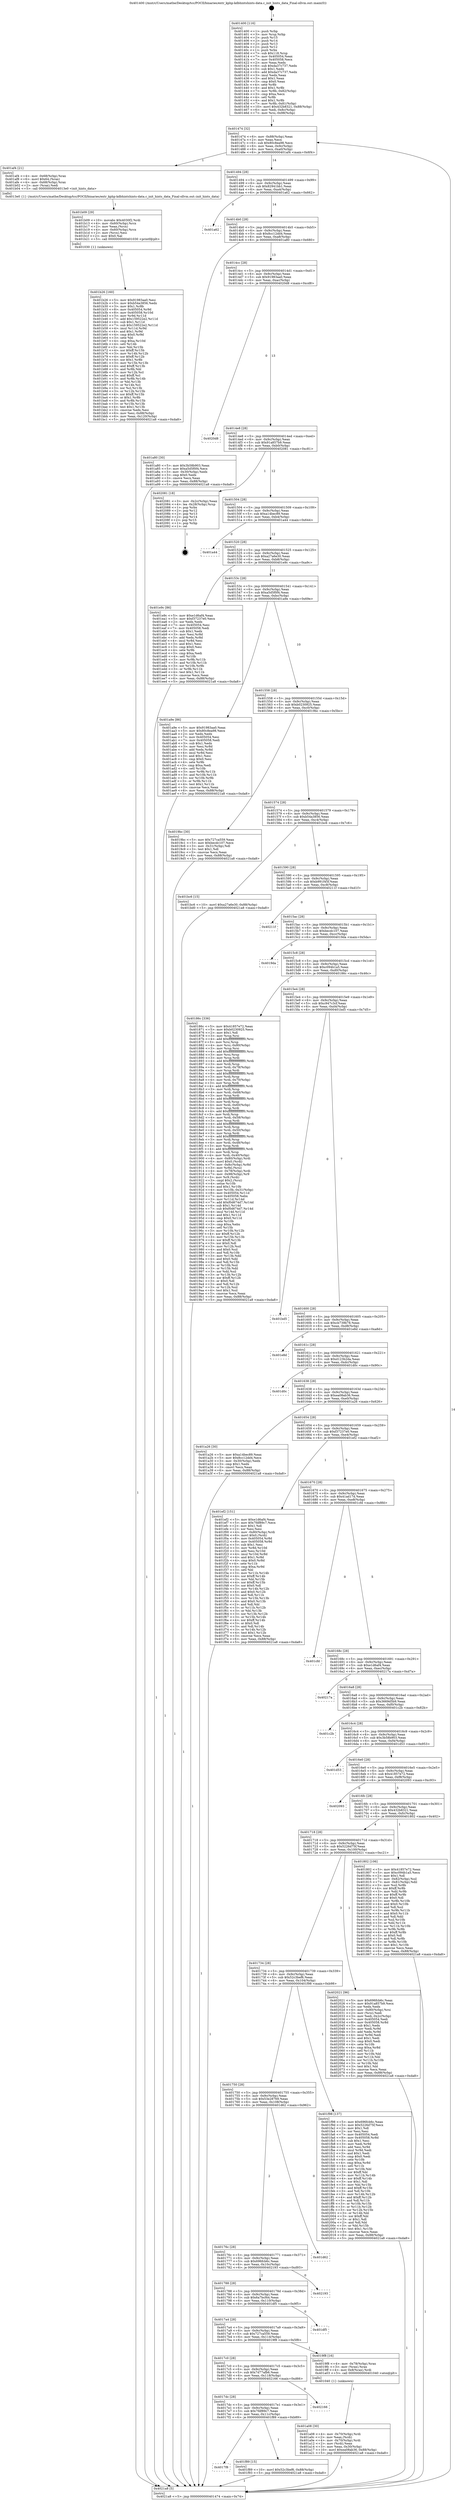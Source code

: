 digraph "0x401400" {
  label = "0x401400 (/mnt/c/Users/mathe/Desktop/tcc/POCII/binaries/extr_kphp-kdbhintshints-data.c_init_hints_data_Final-ollvm.out::main(0))"
  labelloc = "t"
  node[shape=record]

  Entry [label="",width=0.3,height=0.3,shape=circle,fillcolor=black,style=filled]
  "0x401474" [label="{
     0x401474 [32]\l
     | [instrs]\l
     &nbsp;&nbsp;0x401474 \<+6\>: mov -0x88(%rbp),%eax\l
     &nbsp;&nbsp;0x40147a \<+2\>: mov %eax,%ecx\l
     &nbsp;&nbsp;0x40147c \<+6\>: sub $0x80c8ea98,%ecx\l
     &nbsp;&nbsp;0x401482 \<+6\>: mov %eax,-0x9c(%rbp)\l
     &nbsp;&nbsp;0x401488 \<+6\>: mov %ecx,-0xa0(%rbp)\l
     &nbsp;&nbsp;0x40148e \<+6\>: je 0000000000401af4 \<main+0x6f4\>\l
  }"]
  "0x401af4" [label="{
     0x401af4 [21]\l
     | [instrs]\l
     &nbsp;&nbsp;0x401af4 \<+4\>: mov -0x68(%rbp),%rax\l
     &nbsp;&nbsp;0x401af8 \<+6\>: movl $0x64,(%rax)\l
     &nbsp;&nbsp;0x401afe \<+4\>: mov -0x68(%rbp),%rax\l
     &nbsp;&nbsp;0x401b02 \<+2\>: mov (%rax),%edi\l
     &nbsp;&nbsp;0x401b04 \<+5\>: call 00000000004013e0 \<init_hints_data\>\l
     | [calls]\l
     &nbsp;&nbsp;0x4013e0 \{1\} (/mnt/c/Users/mathe/Desktop/tcc/POCII/binaries/extr_kphp-kdbhintshints-data.c_init_hints_data_Final-ollvm.out::init_hints_data)\l
  }"]
  "0x401494" [label="{
     0x401494 [28]\l
     | [instrs]\l
     &nbsp;&nbsp;0x401494 \<+5\>: jmp 0000000000401499 \<main+0x99\>\l
     &nbsp;&nbsp;0x401499 \<+6\>: mov -0x9c(%rbp),%eax\l
     &nbsp;&nbsp;0x40149f \<+5\>: sub $0x82941bb1,%eax\l
     &nbsp;&nbsp;0x4014a4 \<+6\>: mov %eax,-0xa4(%rbp)\l
     &nbsp;&nbsp;0x4014aa \<+6\>: je 0000000000401a62 \<main+0x662\>\l
  }"]
  Exit [label="",width=0.3,height=0.3,shape=circle,fillcolor=black,style=filled,peripheries=2]
  "0x401a62" [label="{
     0x401a62\l
  }", style=dashed]
  "0x4014b0" [label="{
     0x4014b0 [28]\l
     | [instrs]\l
     &nbsp;&nbsp;0x4014b0 \<+5\>: jmp 00000000004014b5 \<main+0xb5\>\l
     &nbsp;&nbsp;0x4014b5 \<+6\>: mov -0x9c(%rbp),%eax\l
     &nbsp;&nbsp;0x4014bb \<+5\>: sub $0x8cc12dd4,%eax\l
     &nbsp;&nbsp;0x4014c0 \<+6\>: mov %eax,-0xa8(%rbp)\l
     &nbsp;&nbsp;0x4014c6 \<+6\>: je 0000000000401a80 \<main+0x680\>\l
  }"]
  "0x4017f8" [label="{
     0x4017f8\l
  }", style=dashed]
  "0x401a80" [label="{
     0x401a80 [30]\l
     | [instrs]\l
     &nbsp;&nbsp;0x401a80 \<+5\>: mov $0x3b58b903,%eax\l
     &nbsp;&nbsp;0x401a85 \<+5\>: mov $0xa5d5f0f4,%ecx\l
     &nbsp;&nbsp;0x401a8a \<+3\>: mov -0x30(%rbp),%edx\l
     &nbsp;&nbsp;0x401a8d \<+3\>: cmp $0x0,%edx\l
     &nbsp;&nbsp;0x401a90 \<+3\>: cmove %ecx,%eax\l
     &nbsp;&nbsp;0x401a93 \<+6\>: mov %eax,-0x88(%rbp)\l
     &nbsp;&nbsp;0x401a99 \<+5\>: jmp 00000000004021a8 \<main+0xda8\>\l
  }"]
  "0x4014cc" [label="{
     0x4014cc [28]\l
     | [instrs]\l
     &nbsp;&nbsp;0x4014cc \<+5\>: jmp 00000000004014d1 \<main+0xd1\>\l
     &nbsp;&nbsp;0x4014d1 \<+6\>: mov -0x9c(%rbp),%eax\l
     &nbsp;&nbsp;0x4014d7 \<+5\>: sub $0x91983aa0,%eax\l
     &nbsp;&nbsp;0x4014dc \<+6\>: mov %eax,-0xac(%rbp)\l
     &nbsp;&nbsp;0x4014e2 \<+6\>: je 00000000004020d8 \<main+0xcd8\>\l
  }"]
  "0x401f89" [label="{
     0x401f89 [15]\l
     | [instrs]\l
     &nbsp;&nbsp;0x401f89 \<+10\>: movl $0x52c3bef6,-0x88(%rbp)\l
     &nbsp;&nbsp;0x401f93 \<+5\>: jmp 00000000004021a8 \<main+0xda8\>\l
  }"]
  "0x4020d8" [label="{
     0x4020d8\l
  }", style=dashed]
  "0x4014e8" [label="{
     0x4014e8 [28]\l
     | [instrs]\l
     &nbsp;&nbsp;0x4014e8 \<+5\>: jmp 00000000004014ed \<main+0xed\>\l
     &nbsp;&nbsp;0x4014ed \<+6\>: mov -0x9c(%rbp),%eax\l
     &nbsp;&nbsp;0x4014f3 \<+5\>: sub $0x91a857b9,%eax\l
     &nbsp;&nbsp;0x4014f8 \<+6\>: mov %eax,-0xb0(%rbp)\l
     &nbsp;&nbsp;0x4014fe \<+6\>: je 0000000000402081 \<main+0xc81\>\l
  }"]
  "0x4017dc" [label="{
     0x4017dc [28]\l
     | [instrs]\l
     &nbsp;&nbsp;0x4017dc \<+5\>: jmp 00000000004017e1 \<main+0x3e1\>\l
     &nbsp;&nbsp;0x4017e1 \<+6\>: mov -0x9c(%rbp),%eax\l
     &nbsp;&nbsp;0x4017e7 \<+5\>: sub $0x7fdf89c7,%eax\l
     &nbsp;&nbsp;0x4017ec \<+6\>: mov %eax,-0x11c(%rbp)\l
     &nbsp;&nbsp;0x4017f2 \<+6\>: je 0000000000401f89 \<main+0xb89\>\l
  }"]
  "0x402081" [label="{
     0x402081 [18]\l
     | [instrs]\l
     &nbsp;&nbsp;0x402081 \<+3\>: mov -0x2c(%rbp),%eax\l
     &nbsp;&nbsp;0x402084 \<+4\>: lea -0x28(%rbp),%rsp\l
     &nbsp;&nbsp;0x402088 \<+1\>: pop %rbx\l
     &nbsp;&nbsp;0x402089 \<+2\>: pop %r12\l
     &nbsp;&nbsp;0x40208b \<+2\>: pop %r13\l
     &nbsp;&nbsp;0x40208d \<+2\>: pop %r14\l
     &nbsp;&nbsp;0x40208f \<+2\>: pop %r15\l
     &nbsp;&nbsp;0x402091 \<+1\>: pop %rbp\l
     &nbsp;&nbsp;0x402092 \<+1\>: ret\l
  }"]
  "0x401504" [label="{
     0x401504 [28]\l
     | [instrs]\l
     &nbsp;&nbsp;0x401504 \<+5\>: jmp 0000000000401509 \<main+0x109\>\l
     &nbsp;&nbsp;0x401509 \<+6\>: mov -0x9c(%rbp),%eax\l
     &nbsp;&nbsp;0x40150f \<+5\>: sub $0xa14bec89,%eax\l
     &nbsp;&nbsp;0x401514 \<+6\>: mov %eax,-0xb4(%rbp)\l
     &nbsp;&nbsp;0x40151a \<+6\>: je 0000000000401a44 \<main+0x644\>\l
  }"]
  "0x402166" [label="{
     0x402166\l
  }", style=dashed]
  "0x401a44" [label="{
     0x401a44\l
  }", style=dashed]
  "0x401520" [label="{
     0x401520 [28]\l
     | [instrs]\l
     &nbsp;&nbsp;0x401520 \<+5\>: jmp 0000000000401525 \<main+0x125\>\l
     &nbsp;&nbsp;0x401525 \<+6\>: mov -0x9c(%rbp),%eax\l
     &nbsp;&nbsp;0x40152b \<+5\>: sub $0xa27a6e30,%eax\l
     &nbsp;&nbsp;0x401530 \<+6\>: mov %eax,-0xb8(%rbp)\l
     &nbsp;&nbsp;0x401536 \<+6\>: je 0000000000401e9c \<main+0xa9c\>\l
  }"]
  "0x401b26" [label="{
     0x401b26 [160]\l
     | [instrs]\l
     &nbsp;&nbsp;0x401b26 \<+5\>: mov $0x91983aa0,%esi\l
     &nbsp;&nbsp;0x401b2b \<+5\>: mov $0xb54a3856,%edx\l
     &nbsp;&nbsp;0x401b30 \<+3\>: mov $0x1,%r8b\l
     &nbsp;&nbsp;0x401b33 \<+8\>: mov 0x405054,%r9d\l
     &nbsp;&nbsp;0x401b3b \<+8\>: mov 0x405058,%r10d\l
     &nbsp;&nbsp;0x401b43 \<+3\>: mov %r9d,%r11d\l
     &nbsp;&nbsp;0x401b46 \<+7\>: add $0x159522e2,%r11d\l
     &nbsp;&nbsp;0x401b4d \<+4\>: sub $0x1,%r11d\l
     &nbsp;&nbsp;0x401b51 \<+7\>: sub $0x159522e2,%r11d\l
     &nbsp;&nbsp;0x401b58 \<+4\>: imul %r11d,%r9d\l
     &nbsp;&nbsp;0x401b5c \<+4\>: and $0x1,%r9d\l
     &nbsp;&nbsp;0x401b60 \<+4\>: cmp $0x0,%r9d\l
     &nbsp;&nbsp;0x401b64 \<+3\>: sete %bl\l
     &nbsp;&nbsp;0x401b67 \<+4\>: cmp $0xa,%r10d\l
     &nbsp;&nbsp;0x401b6b \<+4\>: setl %r14b\l
     &nbsp;&nbsp;0x401b6f \<+3\>: mov %bl,%r15b\l
     &nbsp;&nbsp;0x401b72 \<+4\>: xor $0xff,%r15b\l
     &nbsp;&nbsp;0x401b76 \<+3\>: mov %r14b,%r12b\l
     &nbsp;&nbsp;0x401b79 \<+4\>: xor $0xff,%r12b\l
     &nbsp;&nbsp;0x401b7d \<+4\>: xor $0x1,%r8b\l
     &nbsp;&nbsp;0x401b81 \<+3\>: mov %r15b,%r13b\l
     &nbsp;&nbsp;0x401b84 \<+4\>: and $0xff,%r13b\l
     &nbsp;&nbsp;0x401b88 \<+3\>: and %r8b,%bl\l
     &nbsp;&nbsp;0x401b8b \<+3\>: mov %r12b,%cl\l
     &nbsp;&nbsp;0x401b8e \<+3\>: and $0xff,%cl\l
     &nbsp;&nbsp;0x401b91 \<+3\>: and %r8b,%r14b\l
     &nbsp;&nbsp;0x401b94 \<+3\>: or %bl,%r13b\l
     &nbsp;&nbsp;0x401b97 \<+3\>: or %r14b,%cl\l
     &nbsp;&nbsp;0x401b9a \<+3\>: xor %cl,%r13b\l
     &nbsp;&nbsp;0x401b9d \<+3\>: or %r12b,%r15b\l
     &nbsp;&nbsp;0x401ba0 \<+4\>: xor $0xff,%r15b\l
     &nbsp;&nbsp;0x401ba4 \<+4\>: or $0x1,%r8b\l
     &nbsp;&nbsp;0x401ba8 \<+3\>: and %r8b,%r15b\l
     &nbsp;&nbsp;0x401bab \<+3\>: or %r15b,%r13b\l
     &nbsp;&nbsp;0x401bae \<+4\>: test $0x1,%r13b\l
     &nbsp;&nbsp;0x401bb2 \<+3\>: cmovne %edx,%esi\l
     &nbsp;&nbsp;0x401bb5 \<+6\>: mov %esi,-0x88(%rbp)\l
     &nbsp;&nbsp;0x401bbb \<+6\>: mov %eax,-0x120(%rbp)\l
     &nbsp;&nbsp;0x401bc1 \<+5\>: jmp 00000000004021a8 \<main+0xda8\>\l
  }"]
  "0x401e9c" [label="{
     0x401e9c [86]\l
     | [instrs]\l
     &nbsp;&nbsp;0x401e9c \<+5\>: mov $0xe1d6af4,%eax\l
     &nbsp;&nbsp;0x401ea1 \<+5\>: mov $0xf37237e0,%ecx\l
     &nbsp;&nbsp;0x401ea6 \<+2\>: xor %edx,%edx\l
     &nbsp;&nbsp;0x401ea8 \<+7\>: mov 0x405054,%esi\l
     &nbsp;&nbsp;0x401eaf \<+7\>: mov 0x405058,%edi\l
     &nbsp;&nbsp;0x401eb6 \<+3\>: sub $0x1,%edx\l
     &nbsp;&nbsp;0x401eb9 \<+3\>: mov %esi,%r8d\l
     &nbsp;&nbsp;0x401ebc \<+3\>: add %edx,%r8d\l
     &nbsp;&nbsp;0x401ebf \<+4\>: imul %r8d,%esi\l
     &nbsp;&nbsp;0x401ec3 \<+3\>: and $0x1,%esi\l
     &nbsp;&nbsp;0x401ec6 \<+3\>: cmp $0x0,%esi\l
     &nbsp;&nbsp;0x401ec9 \<+4\>: sete %r9b\l
     &nbsp;&nbsp;0x401ecd \<+3\>: cmp $0xa,%edi\l
     &nbsp;&nbsp;0x401ed0 \<+4\>: setl %r10b\l
     &nbsp;&nbsp;0x401ed4 \<+3\>: mov %r9b,%r11b\l
     &nbsp;&nbsp;0x401ed7 \<+3\>: and %r10b,%r11b\l
     &nbsp;&nbsp;0x401eda \<+3\>: xor %r10b,%r9b\l
     &nbsp;&nbsp;0x401edd \<+3\>: or %r9b,%r11b\l
     &nbsp;&nbsp;0x401ee0 \<+4\>: test $0x1,%r11b\l
     &nbsp;&nbsp;0x401ee4 \<+3\>: cmovne %ecx,%eax\l
     &nbsp;&nbsp;0x401ee7 \<+6\>: mov %eax,-0x88(%rbp)\l
     &nbsp;&nbsp;0x401eed \<+5\>: jmp 00000000004021a8 \<main+0xda8\>\l
  }"]
  "0x40153c" [label="{
     0x40153c [28]\l
     | [instrs]\l
     &nbsp;&nbsp;0x40153c \<+5\>: jmp 0000000000401541 \<main+0x141\>\l
     &nbsp;&nbsp;0x401541 \<+6\>: mov -0x9c(%rbp),%eax\l
     &nbsp;&nbsp;0x401547 \<+5\>: sub $0xa5d5f0f4,%eax\l
     &nbsp;&nbsp;0x40154c \<+6\>: mov %eax,-0xbc(%rbp)\l
     &nbsp;&nbsp;0x401552 \<+6\>: je 0000000000401a9e \<main+0x69e\>\l
  }"]
  "0x401b09" [label="{
     0x401b09 [29]\l
     | [instrs]\l
     &nbsp;&nbsp;0x401b09 \<+10\>: movabs $0x4030f2,%rdi\l
     &nbsp;&nbsp;0x401b13 \<+4\>: mov -0x60(%rbp),%rcx\l
     &nbsp;&nbsp;0x401b17 \<+2\>: mov %eax,(%rcx)\l
     &nbsp;&nbsp;0x401b19 \<+4\>: mov -0x60(%rbp),%rcx\l
     &nbsp;&nbsp;0x401b1d \<+2\>: mov (%rcx),%esi\l
     &nbsp;&nbsp;0x401b1f \<+2\>: mov $0x0,%al\l
     &nbsp;&nbsp;0x401b21 \<+5\>: call 0000000000401030 \<printf@plt\>\l
     | [calls]\l
     &nbsp;&nbsp;0x401030 \{1\} (unknown)\l
  }"]
  "0x401a9e" [label="{
     0x401a9e [86]\l
     | [instrs]\l
     &nbsp;&nbsp;0x401a9e \<+5\>: mov $0x91983aa0,%eax\l
     &nbsp;&nbsp;0x401aa3 \<+5\>: mov $0x80c8ea98,%ecx\l
     &nbsp;&nbsp;0x401aa8 \<+2\>: xor %edx,%edx\l
     &nbsp;&nbsp;0x401aaa \<+7\>: mov 0x405054,%esi\l
     &nbsp;&nbsp;0x401ab1 \<+7\>: mov 0x405058,%edi\l
     &nbsp;&nbsp;0x401ab8 \<+3\>: sub $0x1,%edx\l
     &nbsp;&nbsp;0x401abb \<+3\>: mov %esi,%r8d\l
     &nbsp;&nbsp;0x401abe \<+3\>: add %edx,%r8d\l
     &nbsp;&nbsp;0x401ac1 \<+4\>: imul %r8d,%esi\l
     &nbsp;&nbsp;0x401ac5 \<+3\>: and $0x1,%esi\l
     &nbsp;&nbsp;0x401ac8 \<+3\>: cmp $0x0,%esi\l
     &nbsp;&nbsp;0x401acb \<+4\>: sete %r9b\l
     &nbsp;&nbsp;0x401acf \<+3\>: cmp $0xa,%edi\l
     &nbsp;&nbsp;0x401ad2 \<+4\>: setl %r10b\l
     &nbsp;&nbsp;0x401ad6 \<+3\>: mov %r9b,%r11b\l
     &nbsp;&nbsp;0x401ad9 \<+3\>: and %r10b,%r11b\l
     &nbsp;&nbsp;0x401adc \<+3\>: xor %r10b,%r9b\l
     &nbsp;&nbsp;0x401adf \<+3\>: or %r9b,%r11b\l
     &nbsp;&nbsp;0x401ae2 \<+4\>: test $0x1,%r11b\l
     &nbsp;&nbsp;0x401ae6 \<+3\>: cmovne %ecx,%eax\l
     &nbsp;&nbsp;0x401ae9 \<+6\>: mov %eax,-0x88(%rbp)\l
     &nbsp;&nbsp;0x401aef \<+5\>: jmp 00000000004021a8 \<main+0xda8\>\l
  }"]
  "0x401558" [label="{
     0x401558 [28]\l
     | [instrs]\l
     &nbsp;&nbsp;0x401558 \<+5\>: jmp 000000000040155d \<main+0x15d\>\l
     &nbsp;&nbsp;0x40155d \<+6\>: mov -0x9c(%rbp),%eax\l
     &nbsp;&nbsp;0x401563 \<+5\>: sub $0xb0230925,%eax\l
     &nbsp;&nbsp;0x401568 \<+6\>: mov %eax,-0xc0(%rbp)\l
     &nbsp;&nbsp;0x40156e \<+6\>: je 00000000004019bc \<main+0x5bc\>\l
  }"]
  "0x401a08" [label="{
     0x401a08 [30]\l
     | [instrs]\l
     &nbsp;&nbsp;0x401a08 \<+4\>: mov -0x70(%rbp),%rdi\l
     &nbsp;&nbsp;0x401a0c \<+2\>: mov %eax,(%rdi)\l
     &nbsp;&nbsp;0x401a0e \<+4\>: mov -0x70(%rbp),%rdi\l
     &nbsp;&nbsp;0x401a12 \<+2\>: mov (%rdi),%eax\l
     &nbsp;&nbsp;0x401a14 \<+3\>: mov %eax,-0x30(%rbp)\l
     &nbsp;&nbsp;0x401a17 \<+10\>: movl $0xea08ab36,-0x88(%rbp)\l
     &nbsp;&nbsp;0x401a21 \<+5\>: jmp 00000000004021a8 \<main+0xda8\>\l
  }"]
  "0x4019bc" [label="{
     0x4019bc [30]\l
     | [instrs]\l
     &nbsp;&nbsp;0x4019bc \<+5\>: mov $0x727ca559,%eax\l
     &nbsp;&nbsp;0x4019c1 \<+5\>: mov $0xbecdc107,%ecx\l
     &nbsp;&nbsp;0x4019c6 \<+3\>: mov -0x31(%rbp),%dl\l
     &nbsp;&nbsp;0x4019c9 \<+3\>: test $0x1,%dl\l
     &nbsp;&nbsp;0x4019cc \<+3\>: cmovne %ecx,%eax\l
     &nbsp;&nbsp;0x4019cf \<+6\>: mov %eax,-0x88(%rbp)\l
     &nbsp;&nbsp;0x4019d5 \<+5\>: jmp 00000000004021a8 \<main+0xda8\>\l
  }"]
  "0x401574" [label="{
     0x401574 [28]\l
     | [instrs]\l
     &nbsp;&nbsp;0x401574 \<+5\>: jmp 0000000000401579 \<main+0x179\>\l
     &nbsp;&nbsp;0x401579 \<+6\>: mov -0x9c(%rbp),%eax\l
     &nbsp;&nbsp;0x40157f \<+5\>: sub $0xb54a3856,%eax\l
     &nbsp;&nbsp;0x401584 \<+6\>: mov %eax,-0xc4(%rbp)\l
     &nbsp;&nbsp;0x40158a \<+6\>: je 0000000000401bc6 \<main+0x7c6\>\l
  }"]
  "0x4017c0" [label="{
     0x4017c0 [28]\l
     | [instrs]\l
     &nbsp;&nbsp;0x4017c0 \<+5\>: jmp 00000000004017c5 \<main+0x3c5\>\l
     &nbsp;&nbsp;0x4017c5 \<+6\>: mov -0x9c(%rbp),%eax\l
     &nbsp;&nbsp;0x4017cb \<+5\>: sub $0x7d77afb6,%eax\l
     &nbsp;&nbsp;0x4017d0 \<+6\>: mov %eax,-0x118(%rbp)\l
     &nbsp;&nbsp;0x4017d6 \<+6\>: je 0000000000402166 \<main+0xd66\>\l
  }"]
  "0x401bc6" [label="{
     0x401bc6 [15]\l
     | [instrs]\l
     &nbsp;&nbsp;0x401bc6 \<+10\>: movl $0xa27a6e30,-0x88(%rbp)\l
     &nbsp;&nbsp;0x401bd0 \<+5\>: jmp 00000000004021a8 \<main+0xda8\>\l
  }"]
  "0x401590" [label="{
     0x401590 [28]\l
     | [instrs]\l
     &nbsp;&nbsp;0x401590 \<+5\>: jmp 0000000000401595 \<main+0x195\>\l
     &nbsp;&nbsp;0x401595 \<+6\>: mov -0x9c(%rbp),%eax\l
     &nbsp;&nbsp;0x40159b \<+5\>: sub $0xb991f45f,%eax\l
     &nbsp;&nbsp;0x4015a0 \<+6\>: mov %eax,-0xc8(%rbp)\l
     &nbsp;&nbsp;0x4015a6 \<+6\>: je 000000000040211f \<main+0xd1f\>\l
  }"]
  "0x4019f8" [label="{
     0x4019f8 [16]\l
     | [instrs]\l
     &nbsp;&nbsp;0x4019f8 \<+4\>: mov -0x78(%rbp),%rax\l
     &nbsp;&nbsp;0x4019fc \<+3\>: mov (%rax),%rax\l
     &nbsp;&nbsp;0x4019ff \<+4\>: mov 0x8(%rax),%rdi\l
     &nbsp;&nbsp;0x401a03 \<+5\>: call 0000000000401040 \<atoi@plt\>\l
     | [calls]\l
     &nbsp;&nbsp;0x401040 \{1\} (unknown)\l
  }"]
  "0x40211f" [label="{
     0x40211f\l
  }", style=dashed]
  "0x4015ac" [label="{
     0x4015ac [28]\l
     | [instrs]\l
     &nbsp;&nbsp;0x4015ac \<+5\>: jmp 00000000004015b1 \<main+0x1b1\>\l
     &nbsp;&nbsp;0x4015b1 \<+6\>: mov -0x9c(%rbp),%eax\l
     &nbsp;&nbsp;0x4015b7 \<+5\>: sub $0xbecdc107,%eax\l
     &nbsp;&nbsp;0x4015bc \<+6\>: mov %eax,-0xcc(%rbp)\l
     &nbsp;&nbsp;0x4015c2 \<+6\>: je 00000000004019da \<main+0x5da\>\l
  }"]
  "0x4017a4" [label="{
     0x4017a4 [28]\l
     | [instrs]\l
     &nbsp;&nbsp;0x4017a4 \<+5\>: jmp 00000000004017a9 \<main+0x3a9\>\l
     &nbsp;&nbsp;0x4017a9 \<+6\>: mov -0x9c(%rbp),%eax\l
     &nbsp;&nbsp;0x4017af \<+5\>: sub $0x727ca559,%eax\l
     &nbsp;&nbsp;0x4017b4 \<+6\>: mov %eax,-0x114(%rbp)\l
     &nbsp;&nbsp;0x4017ba \<+6\>: je 00000000004019f8 \<main+0x5f8\>\l
  }"]
  "0x4019da" [label="{
     0x4019da\l
  }", style=dashed]
  "0x4015c8" [label="{
     0x4015c8 [28]\l
     | [instrs]\l
     &nbsp;&nbsp;0x4015c8 \<+5\>: jmp 00000000004015cd \<main+0x1cd\>\l
     &nbsp;&nbsp;0x4015cd \<+6\>: mov -0x9c(%rbp),%eax\l
     &nbsp;&nbsp;0x4015d3 \<+5\>: sub $0xc094b1a5,%eax\l
     &nbsp;&nbsp;0x4015d8 \<+6\>: mov %eax,-0xd0(%rbp)\l
     &nbsp;&nbsp;0x4015de \<+6\>: je 000000000040186c \<main+0x46c\>\l
  }"]
  "0x401df5" [label="{
     0x401df5\l
  }", style=dashed]
  "0x40186c" [label="{
     0x40186c [336]\l
     | [instrs]\l
     &nbsp;&nbsp;0x40186c \<+5\>: mov $0x41857e72,%eax\l
     &nbsp;&nbsp;0x401871 \<+5\>: mov $0xb0230925,%ecx\l
     &nbsp;&nbsp;0x401876 \<+2\>: mov $0x1,%dl\l
     &nbsp;&nbsp;0x401878 \<+3\>: mov %rsp,%rsi\l
     &nbsp;&nbsp;0x40187b \<+4\>: add $0xfffffffffffffff0,%rsi\l
     &nbsp;&nbsp;0x40187f \<+3\>: mov %rsi,%rsp\l
     &nbsp;&nbsp;0x401882 \<+4\>: mov %rsi,-0x80(%rbp)\l
     &nbsp;&nbsp;0x401886 \<+3\>: mov %rsp,%rsi\l
     &nbsp;&nbsp;0x401889 \<+4\>: add $0xfffffffffffffff0,%rsi\l
     &nbsp;&nbsp;0x40188d \<+3\>: mov %rsi,%rsp\l
     &nbsp;&nbsp;0x401890 \<+3\>: mov %rsp,%rdi\l
     &nbsp;&nbsp;0x401893 \<+4\>: add $0xfffffffffffffff0,%rdi\l
     &nbsp;&nbsp;0x401897 \<+3\>: mov %rdi,%rsp\l
     &nbsp;&nbsp;0x40189a \<+4\>: mov %rdi,-0x78(%rbp)\l
     &nbsp;&nbsp;0x40189e \<+3\>: mov %rsp,%rdi\l
     &nbsp;&nbsp;0x4018a1 \<+4\>: add $0xfffffffffffffff0,%rdi\l
     &nbsp;&nbsp;0x4018a5 \<+3\>: mov %rdi,%rsp\l
     &nbsp;&nbsp;0x4018a8 \<+4\>: mov %rdi,-0x70(%rbp)\l
     &nbsp;&nbsp;0x4018ac \<+3\>: mov %rsp,%rdi\l
     &nbsp;&nbsp;0x4018af \<+4\>: add $0xfffffffffffffff0,%rdi\l
     &nbsp;&nbsp;0x4018b3 \<+3\>: mov %rdi,%rsp\l
     &nbsp;&nbsp;0x4018b6 \<+4\>: mov %rdi,-0x68(%rbp)\l
     &nbsp;&nbsp;0x4018ba \<+3\>: mov %rsp,%rdi\l
     &nbsp;&nbsp;0x4018bd \<+4\>: add $0xfffffffffffffff0,%rdi\l
     &nbsp;&nbsp;0x4018c1 \<+3\>: mov %rdi,%rsp\l
     &nbsp;&nbsp;0x4018c4 \<+4\>: mov %rdi,-0x60(%rbp)\l
     &nbsp;&nbsp;0x4018c8 \<+3\>: mov %rsp,%rdi\l
     &nbsp;&nbsp;0x4018cb \<+4\>: add $0xfffffffffffffff0,%rdi\l
     &nbsp;&nbsp;0x4018cf \<+3\>: mov %rdi,%rsp\l
     &nbsp;&nbsp;0x4018d2 \<+4\>: mov %rdi,-0x58(%rbp)\l
     &nbsp;&nbsp;0x4018d6 \<+3\>: mov %rsp,%rdi\l
     &nbsp;&nbsp;0x4018d9 \<+4\>: add $0xfffffffffffffff0,%rdi\l
     &nbsp;&nbsp;0x4018dd \<+3\>: mov %rdi,%rsp\l
     &nbsp;&nbsp;0x4018e0 \<+4\>: mov %rdi,-0x50(%rbp)\l
     &nbsp;&nbsp;0x4018e4 \<+3\>: mov %rsp,%rdi\l
     &nbsp;&nbsp;0x4018e7 \<+4\>: add $0xfffffffffffffff0,%rdi\l
     &nbsp;&nbsp;0x4018eb \<+3\>: mov %rdi,%rsp\l
     &nbsp;&nbsp;0x4018ee \<+4\>: mov %rdi,-0x48(%rbp)\l
     &nbsp;&nbsp;0x4018f2 \<+3\>: mov %rsp,%rdi\l
     &nbsp;&nbsp;0x4018f5 \<+4\>: add $0xfffffffffffffff0,%rdi\l
     &nbsp;&nbsp;0x4018f9 \<+3\>: mov %rdi,%rsp\l
     &nbsp;&nbsp;0x4018fc \<+4\>: mov %rdi,-0x40(%rbp)\l
     &nbsp;&nbsp;0x401900 \<+4\>: mov -0x80(%rbp),%rdi\l
     &nbsp;&nbsp;0x401904 \<+6\>: movl $0x0,(%rdi)\l
     &nbsp;&nbsp;0x40190a \<+7\>: mov -0x8c(%rbp),%r8d\l
     &nbsp;&nbsp;0x401911 \<+3\>: mov %r8d,(%rsi)\l
     &nbsp;&nbsp;0x401914 \<+4\>: mov -0x78(%rbp),%rdi\l
     &nbsp;&nbsp;0x401918 \<+7\>: mov -0x98(%rbp),%r9\l
     &nbsp;&nbsp;0x40191f \<+3\>: mov %r9,(%rdi)\l
     &nbsp;&nbsp;0x401922 \<+3\>: cmpl $0x2,(%rsi)\l
     &nbsp;&nbsp;0x401925 \<+4\>: setne %r10b\l
     &nbsp;&nbsp;0x401929 \<+4\>: and $0x1,%r10b\l
     &nbsp;&nbsp;0x40192d \<+4\>: mov %r10b,-0x31(%rbp)\l
     &nbsp;&nbsp;0x401931 \<+8\>: mov 0x405054,%r11d\l
     &nbsp;&nbsp;0x401939 \<+7\>: mov 0x405058,%ebx\l
     &nbsp;&nbsp;0x401940 \<+3\>: mov %r11d,%r14d\l
     &nbsp;&nbsp;0x401943 \<+7\>: add $0xf0d674d7,%r14d\l
     &nbsp;&nbsp;0x40194a \<+4\>: sub $0x1,%r14d\l
     &nbsp;&nbsp;0x40194e \<+7\>: sub $0xf0d674d7,%r14d\l
     &nbsp;&nbsp;0x401955 \<+4\>: imul %r14d,%r11d\l
     &nbsp;&nbsp;0x401959 \<+4\>: and $0x1,%r11d\l
     &nbsp;&nbsp;0x40195d \<+4\>: cmp $0x0,%r11d\l
     &nbsp;&nbsp;0x401961 \<+4\>: sete %r10b\l
     &nbsp;&nbsp;0x401965 \<+3\>: cmp $0xa,%ebx\l
     &nbsp;&nbsp;0x401968 \<+4\>: setl %r15b\l
     &nbsp;&nbsp;0x40196c \<+3\>: mov %r10b,%r12b\l
     &nbsp;&nbsp;0x40196f \<+4\>: xor $0xff,%r12b\l
     &nbsp;&nbsp;0x401973 \<+3\>: mov %r15b,%r13b\l
     &nbsp;&nbsp;0x401976 \<+4\>: xor $0xff,%r13b\l
     &nbsp;&nbsp;0x40197a \<+3\>: xor $0x0,%dl\l
     &nbsp;&nbsp;0x40197d \<+3\>: mov %r12b,%sil\l
     &nbsp;&nbsp;0x401980 \<+4\>: and $0x0,%sil\l
     &nbsp;&nbsp;0x401984 \<+3\>: and %dl,%r10b\l
     &nbsp;&nbsp;0x401987 \<+3\>: mov %r13b,%dil\l
     &nbsp;&nbsp;0x40198a \<+4\>: and $0x0,%dil\l
     &nbsp;&nbsp;0x40198e \<+3\>: and %dl,%r15b\l
     &nbsp;&nbsp;0x401991 \<+3\>: or %r10b,%sil\l
     &nbsp;&nbsp;0x401994 \<+3\>: or %r15b,%dil\l
     &nbsp;&nbsp;0x401997 \<+3\>: xor %dil,%sil\l
     &nbsp;&nbsp;0x40199a \<+3\>: or %r13b,%r12b\l
     &nbsp;&nbsp;0x40199d \<+4\>: xor $0xff,%r12b\l
     &nbsp;&nbsp;0x4019a1 \<+3\>: or $0x0,%dl\l
     &nbsp;&nbsp;0x4019a4 \<+3\>: and %dl,%r12b\l
     &nbsp;&nbsp;0x4019a7 \<+3\>: or %r12b,%sil\l
     &nbsp;&nbsp;0x4019aa \<+4\>: test $0x1,%sil\l
     &nbsp;&nbsp;0x4019ae \<+3\>: cmovne %ecx,%eax\l
     &nbsp;&nbsp;0x4019b1 \<+6\>: mov %eax,-0x88(%rbp)\l
     &nbsp;&nbsp;0x4019b7 \<+5\>: jmp 00000000004021a8 \<main+0xda8\>\l
  }"]
  "0x4015e4" [label="{
     0x4015e4 [28]\l
     | [instrs]\l
     &nbsp;&nbsp;0x4015e4 \<+5\>: jmp 00000000004015e9 \<main+0x1e9\>\l
     &nbsp;&nbsp;0x4015e9 \<+6\>: mov -0x9c(%rbp),%eax\l
     &nbsp;&nbsp;0x4015ef \<+5\>: sub $0xc947c3cf,%eax\l
     &nbsp;&nbsp;0x4015f4 \<+6\>: mov %eax,-0xd4(%rbp)\l
     &nbsp;&nbsp;0x4015fa \<+6\>: je 0000000000401bd5 \<main+0x7d5\>\l
  }"]
  "0x401788" [label="{
     0x401788 [28]\l
     | [instrs]\l
     &nbsp;&nbsp;0x401788 \<+5\>: jmp 000000000040178d \<main+0x38d\>\l
     &nbsp;&nbsp;0x40178d \<+6\>: mov -0x9c(%rbp),%eax\l
     &nbsp;&nbsp;0x401793 \<+5\>: sub $0x6a7bcf44,%eax\l
     &nbsp;&nbsp;0x401798 \<+6\>: mov %eax,-0x110(%rbp)\l
     &nbsp;&nbsp;0x40179e \<+6\>: je 0000000000401df5 \<main+0x9f5\>\l
  }"]
  "0x401bd5" [label="{
     0x401bd5\l
  }", style=dashed]
  "0x401600" [label="{
     0x401600 [28]\l
     | [instrs]\l
     &nbsp;&nbsp;0x401600 \<+5\>: jmp 0000000000401605 \<main+0x205\>\l
     &nbsp;&nbsp;0x401605 \<+6\>: mov -0x9c(%rbp),%eax\l
     &nbsp;&nbsp;0x40160b \<+5\>: sub $0xcb739b78,%eax\l
     &nbsp;&nbsp;0x401610 \<+6\>: mov %eax,-0xd8(%rbp)\l
     &nbsp;&nbsp;0x401616 \<+6\>: je 0000000000401e8d \<main+0xa8d\>\l
  }"]
  "0x402193" [label="{
     0x402193\l
  }", style=dashed]
  "0x401e8d" [label="{
     0x401e8d\l
  }", style=dashed]
  "0x40161c" [label="{
     0x40161c [28]\l
     | [instrs]\l
     &nbsp;&nbsp;0x40161c \<+5\>: jmp 0000000000401621 \<main+0x221\>\l
     &nbsp;&nbsp;0x401621 \<+6\>: mov -0x9c(%rbp),%eax\l
     &nbsp;&nbsp;0x401627 \<+5\>: sub $0xd123b2da,%eax\l
     &nbsp;&nbsp;0x40162c \<+6\>: mov %eax,-0xdc(%rbp)\l
     &nbsp;&nbsp;0x401632 \<+6\>: je 0000000000401d0c \<main+0x90c\>\l
  }"]
  "0x40176c" [label="{
     0x40176c [28]\l
     | [instrs]\l
     &nbsp;&nbsp;0x40176c \<+5\>: jmp 0000000000401771 \<main+0x371\>\l
     &nbsp;&nbsp;0x401771 \<+6\>: mov -0x9c(%rbp),%eax\l
     &nbsp;&nbsp;0x401777 \<+5\>: sub $0x696fcb6c,%eax\l
     &nbsp;&nbsp;0x40177c \<+6\>: mov %eax,-0x10c(%rbp)\l
     &nbsp;&nbsp;0x401782 \<+6\>: je 0000000000402193 \<main+0xd93\>\l
  }"]
  "0x401d0c" [label="{
     0x401d0c\l
  }", style=dashed]
  "0x401638" [label="{
     0x401638 [28]\l
     | [instrs]\l
     &nbsp;&nbsp;0x401638 \<+5\>: jmp 000000000040163d \<main+0x23d\>\l
     &nbsp;&nbsp;0x40163d \<+6\>: mov -0x9c(%rbp),%eax\l
     &nbsp;&nbsp;0x401643 \<+5\>: sub $0xea08ab36,%eax\l
     &nbsp;&nbsp;0x401648 \<+6\>: mov %eax,-0xe0(%rbp)\l
     &nbsp;&nbsp;0x40164e \<+6\>: je 0000000000401a26 \<main+0x626\>\l
  }"]
  "0x401d62" [label="{
     0x401d62\l
  }", style=dashed]
  "0x401a26" [label="{
     0x401a26 [30]\l
     | [instrs]\l
     &nbsp;&nbsp;0x401a26 \<+5\>: mov $0xa14bec89,%eax\l
     &nbsp;&nbsp;0x401a2b \<+5\>: mov $0x8cc12dd4,%ecx\l
     &nbsp;&nbsp;0x401a30 \<+3\>: mov -0x30(%rbp),%edx\l
     &nbsp;&nbsp;0x401a33 \<+3\>: cmp $0x1,%edx\l
     &nbsp;&nbsp;0x401a36 \<+3\>: cmovl %ecx,%eax\l
     &nbsp;&nbsp;0x401a39 \<+6\>: mov %eax,-0x88(%rbp)\l
     &nbsp;&nbsp;0x401a3f \<+5\>: jmp 00000000004021a8 \<main+0xda8\>\l
  }"]
  "0x401654" [label="{
     0x401654 [28]\l
     | [instrs]\l
     &nbsp;&nbsp;0x401654 \<+5\>: jmp 0000000000401659 \<main+0x259\>\l
     &nbsp;&nbsp;0x401659 \<+6\>: mov -0x9c(%rbp),%eax\l
     &nbsp;&nbsp;0x40165f \<+5\>: sub $0xf37237e0,%eax\l
     &nbsp;&nbsp;0x401664 \<+6\>: mov %eax,-0xe4(%rbp)\l
     &nbsp;&nbsp;0x40166a \<+6\>: je 0000000000401ef2 \<main+0xaf2\>\l
  }"]
  "0x401750" [label="{
     0x401750 [28]\l
     | [instrs]\l
     &nbsp;&nbsp;0x401750 \<+5\>: jmp 0000000000401755 \<main+0x355\>\l
     &nbsp;&nbsp;0x401755 \<+6\>: mov -0x9c(%rbp),%eax\l
     &nbsp;&nbsp;0x40175b \<+5\>: sub $0x53e28769,%eax\l
     &nbsp;&nbsp;0x401760 \<+6\>: mov %eax,-0x108(%rbp)\l
     &nbsp;&nbsp;0x401766 \<+6\>: je 0000000000401d62 \<main+0x962\>\l
  }"]
  "0x401ef2" [label="{
     0x401ef2 [151]\l
     | [instrs]\l
     &nbsp;&nbsp;0x401ef2 \<+5\>: mov $0xe1d6af4,%eax\l
     &nbsp;&nbsp;0x401ef7 \<+5\>: mov $0x7fdf89c7,%ecx\l
     &nbsp;&nbsp;0x401efc \<+2\>: mov $0x1,%dl\l
     &nbsp;&nbsp;0x401efe \<+2\>: xor %esi,%esi\l
     &nbsp;&nbsp;0x401f00 \<+4\>: mov -0x80(%rbp),%rdi\l
     &nbsp;&nbsp;0x401f04 \<+6\>: movl $0x0,(%rdi)\l
     &nbsp;&nbsp;0x401f0a \<+8\>: mov 0x405054,%r8d\l
     &nbsp;&nbsp;0x401f12 \<+8\>: mov 0x405058,%r9d\l
     &nbsp;&nbsp;0x401f1a \<+3\>: sub $0x1,%esi\l
     &nbsp;&nbsp;0x401f1d \<+3\>: mov %r8d,%r10d\l
     &nbsp;&nbsp;0x401f20 \<+3\>: add %esi,%r10d\l
     &nbsp;&nbsp;0x401f23 \<+4\>: imul %r10d,%r8d\l
     &nbsp;&nbsp;0x401f27 \<+4\>: and $0x1,%r8d\l
     &nbsp;&nbsp;0x401f2b \<+4\>: cmp $0x0,%r8d\l
     &nbsp;&nbsp;0x401f2f \<+4\>: sete %r11b\l
     &nbsp;&nbsp;0x401f33 \<+4\>: cmp $0xa,%r9d\l
     &nbsp;&nbsp;0x401f37 \<+3\>: setl %bl\l
     &nbsp;&nbsp;0x401f3a \<+3\>: mov %r11b,%r14b\l
     &nbsp;&nbsp;0x401f3d \<+4\>: xor $0xff,%r14b\l
     &nbsp;&nbsp;0x401f41 \<+3\>: mov %bl,%r15b\l
     &nbsp;&nbsp;0x401f44 \<+4\>: xor $0xff,%r15b\l
     &nbsp;&nbsp;0x401f48 \<+3\>: xor $0x0,%dl\l
     &nbsp;&nbsp;0x401f4b \<+3\>: mov %r14b,%r12b\l
     &nbsp;&nbsp;0x401f4e \<+4\>: and $0x0,%r12b\l
     &nbsp;&nbsp;0x401f52 \<+3\>: and %dl,%r11b\l
     &nbsp;&nbsp;0x401f55 \<+3\>: mov %r15b,%r13b\l
     &nbsp;&nbsp;0x401f58 \<+4\>: and $0x0,%r13b\l
     &nbsp;&nbsp;0x401f5c \<+2\>: and %dl,%bl\l
     &nbsp;&nbsp;0x401f5e \<+3\>: or %r11b,%r12b\l
     &nbsp;&nbsp;0x401f61 \<+3\>: or %bl,%r13b\l
     &nbsp;&nbsp;0x401f64 \<+3\>: xor %r13b,%r12b\l
     &nbsp;&nbsp;0x401f67 \<+3\>: or %r15b,%r14b\l
     &nbsp;&nbsp;0x401f6a \<+4\>: xor $0xff,%r14b\l
     &nbsp;&nbsp;0x401f6e \<+3\>: or $0x0,%dl\l
     &nbsp;&nbsp;0x401f71 \<+3\>: and %dl,%r14b\l
     &nbsp;&nbsp;0x401f74 \<+3\>: or %r14b,%r12b\l
     &nbsp;&nbsp;0x401f77 \<+4\>: test $0x1,%r12b\l
     &nbsp;&nbsp;0x401f7b \<+3\>: cmovne %ecx,%eax\l
     &nbsp;&nbsp;0x401f7e \<+6\>: mov %eax,-0x88(%rbp)\l
     &nbsp;&nbsp;0x401f84 \<+5\>: jmp 00000000004021a8 \<main+0xda8\>\l
  }"]
  "0x401670" [label="{
     0x401670 [28]\l
     | [instrs]\l
     &nbsp;&nbsp;0x401670 \<+5\>: jmp 0000000000401675 \<main+0x275\>\l
     &nbsp;&nbsp;0x401675 \<+6\>: mov -0x9c(%rbp),%eax\l
     &nbsp;&nbsp;0x40167b \<+5\>: sub $0x41ad17d,%eax\l
     &nbsp;&nbsp;0x401680 \<+6\>: mov %eax,-0xe8(%rbp)\l
     &nbsp;&nbsp;0x401686 \<+6\>: je 0000000000401cfd \<main+0x8fd\>\l
  }"]
  "0x401f98" [label="{
     0x401f98 [137]\l
     | [instrs]\l
     &nbsp;&nbsp;0x401f98 \<+5\>: mov $0x696fcb6c,%eax\l
     &nbsp;&nbsp;0x401f9d \<+5\>: mov $0x5226d75f,%ecx\l
     &nbsp;&nbsp;0x401fa2 \<+2\>: mov $0x1,%dl\l
     &nbsp;&nbsp;0x401fa4 \<+2\>: xor %esi,%esi\l
     &nbsp;&nbsp;0x401fa6 \<+7\>: mov 0x405054,%edi\l
     &nbsp;&nbsp;0x401fad \<+8\>: mov 0x405058,%r8d\l
     &nbsp;&nbsp;0x401fb5 \<+3\>: sub $0x1,%esi\l
     &nbsp;&nbsp;0x401fb8 \<+3\>: mov %edi,%r9d\l
     &nbsp;&nbsp;0x401fbb \<+3\>: add %esi,%r9d\l
     &nbsp;&nbsp;0x401fbe \<+4\>: imul %r9d,%edi\l
     &nbsp;&nbsp;0x401fc2 \<+3\>: and $0x1,%edi\l
     &nbsp;&nbsp;0x401fc5 \<+3\>: cmp $0x0,%edi\l
     &nbsp;&nbsp;0x401fc8 \<+4\>: sete %r10b\l
     &nbsp;&nbsp;0x401fcc \<+4\>: cmp $0xa,%r8d\l
     &nbsp;&nbsp;0x401fd0 \<+4\>: setl %r11b\l
     &nbsp;&nbsp;0x401fd4 \<+3\>: mov %r10b,%bl\l
     &nbsp;&nbsp;0x401fd7 \<+3\>: xor $0xff,%bl\l
     &nbsp;&nbsp;0x401fda \<+3\>: mov %r11b,%r14b\l
     &nbsp;&nbsp;0x401fdd \<+4\>: xor $0xff,%r14b\l
     &nbsp;&nbsp;0x401fe1 \<+3\>: xor $0x1,%dl\l
     &nbsp;&nbsp;0x401fe4 \<+3\>: mov %bl,%r15b\l
     &nbsp;&nbsp;0x401fe7 \<+4\>: and $0xff,%r15b\l
     &nbsp;&nbsp;0x401feb \<+3\>: and %dl,%r10b\l
     &nbsp;&nbsp;0x401fee \<+3\>: mov %r14b,%r12b\l
     &nbsp;&nbsp;0x401ff1 \<+4\>: and $0xff,%r12b\l
     &nbsp;&nbsp;0x401ff5 \<+3\>: and %dl,%r11b\l
     &nbsp;&nbsp;0x401ff8 \<+3\>: or %r10b,%r15b\l
     &nbsp;&nbsp;0x401ffb \<+3\>: or %r11b,%r12b\l
     &nbsp;&nbsp;0x401ffe \<+3\>: xor %r12b,%r15b\l
     &nbsp;&nbsp;0x402001 \<+3\>: or %r14b,%bl\l
     &nbsp;&nbsp;0x402004 \<+3\>: xor $0xff,%bl\l
     &nbsp;&nbsp;0x402007 \<+3\>: or $0x1,%dl\l
     &nbsp;&nbsp;0x40200a \<+2\>: and %dl,%bl\l
     &nbsp;&nbsp;0x40200c \<+3\>: or %bl,%r15b\l
     &nbsp;&nbsp;0x40200f \<+4\>: test $0x1,%r15b\l
     &nbsp;&nbsp;0x402013 \<+3\>: cmovne %ecx,%eax\l
     &nbsp;&nbsp;0x402016 \<+6\>: mov %eax,-0x88(%rbp)\l
     &nbsp;&nbsp;0x40201c \<+5\>: jmp 00000000004021a8 \<main+0xda8\>\l
  }"]
  "0x401cfd" [label="{
     0x401cfd\l
  }", style=dashed]
  "0x40168c" [label="{
     0x40168c [28]\l
     | [instrs]\l
     &nbsp;&nbsp;0x40168c \<+5\>: jmp 0000000000401691 \<main+0x291\>\l
     &nbsp;&nbsp;0x401691 \<+6\>: mov -0x9c(%rbp),%eax\l
     &nbsp;&nbsp;0x401697 \<+5\>: sub $0xe1d6af4,%eax\l
     &nbsp;&nbsp;0x40169c \<+6\>: mov %eax,-0xec(%rbp)\l
     &nbsp;&nbsp;0x4016a2 \<+6\>: je 000000000040217a \<main+0xd7a\>\l
  }"]
  "0x401734" [label="{
     0x401734 [28]\l
     | [instrs]\l
     &nbsp;&nbsp;0x401734 \<+5\>: jmp 0000000000401739 \<main+0x339\>\l
     &nbsp;&nbsp;0x401739 \<+6\>: mov -0x9c(%rbp),%eax\l
     &nbsp;&nbsp;0x40173f \<+5\>: sub $0x52c3bef6,%eax\l
     &nbsp;&nbsp;0x401744 \<+6\>: mov %eax,-0x104(%rbp)\l
     &nbsp;&nbsp;0x40174a \<+6\>: je 0000000000401f98 \<main+0xb98\>\l
  }"]
  "0x40217a" [label="{
     0x40217a\l
  }", style=dashed]
  "0x4016a8" [label="{
     0x4016a8 [28]\l
     | [instrs]\l
     &nbsp;&nbsp;0x4016a8 \<+5\>: jmp 00000000004016ad \<main+0x2ad\>\l
     &nbsp;&nbsp;0x4016ad \<+6\>: mov -0x9c(%rbp),%eax\l
     &nbsp;&nbsp;0x4016b3 \<+5\>: sub $0x3669d5b9,%eax\l
     &nbsp;&nbsp;0x4016b8 \<+6\>: mov %eax,-0xf0(%rbp)\l
     &nbsp;&nbsp;0x4016be \<+6\>: je 0000000000401c2b \<main+0x82b\>\l
  }"]
  "0x402021" [label="{
     0x402021 [96]\l
     | [instrs]\l
     &nbsp;&nbsp;0x402021 \<+5\>: mov $0x696fcb6c,%eax\l
     &nbsp;&nbsp;0x402026 \<+5\>: mov $0x91a857b9,%ecx\l
     &nbsp;&nbsp;0x40202b \<+2\>: xor %edx,%edx\l
     &nbsp;&nbsp;0x40202d \<+4\>: mov -0x80(%rbp),%rsi\l
     &nbsp;&nbsp;0x402031 \<+2\>: mov (%rsi),%edi\l
     &nbsp;&nbsp;0x402033 \<+3\>: mov %edi,-0x2c(%rbp)\l
     &nbsp;&nbsp;0x402036 \<+7\>: mov 0x405054,%edi\l
     &nbsp;&nbsp;0x40203d \<+8\>: mov 0x405058,%r8d\l
     &nbsp;&nbsp;0x402045 \<+3\>: sub $0x1,%edx\l
     &nbsp;&nbsp;0x402048 \<+3\>: mov %edi,%r9d\l
     &nbsp;&nbsp;0x40204b \<+3\>: add %edx,%r9d\l
     &nbsp;&nbsp;0x40204e \<+4\>: imul %r9d,%edi\l
     &nbsp;&nbsp;0x402052 \<+3\>: and $0x1,%edi\l
     &nbsp;&nbsp;0x402055 \<+3\>: cmp $0x0,%edi\l
     &nbsp;&nbsp;0x402058 \<+4\>: sete %r10b\l
     &nbsp;&nbsp;0x40205c \<+4\>: cmp $0xa,%r8d\l
     &nbsp;&nbsp;0x402060 \<+4\>: setl %r11b\l
     &nbsp;&nbsp;0x402064 \<+3\>: mov %r10b,%bl\l
     &nbsp;&nbsp;0x402067 \<+3\>: and %r11b,%bl\l
     &nbsp;&nbsp;0x40206a \<+3\>: xor %r11b,%r10b\l
     &nbsp;&nbsp;0x40206d \<+3\>: or %r10b,%bl\l
     &nbsp;&nbsp;0x402070 \<+3\>: test $0x1,%bl\l
     &nbsp;&nbsp;0x402073 \<+3\>: cmovne %ecx,%eax\l
     &nbsp;&nbsp;0x402076 \<+6\>: mov %eax,-0x88(%rbp)\l
     &nbsp;&nbsp;0x40207c \<+5\>: jmp 00000000004021a8 \<main+0xda8\>\l
  }"]
  "0x401c2b" [label="{
     0x401c2b\l
  }", style=dashed]
  "0x4016c4" [label="{
     0x4016c4 [28]\l
     | [instrs]\l
     &nbsp;&nbsp;0x4016c4 \<+5\>: jmp 00000000004016c9 \<main+0x2c9\>\l
     &nbsp;&nbsp;0x4016c9 \<+6\>: mov -0x9c(%rbp),%eax\l
     &nbsp;&nbsp;0x4016cf \<+5\>: sub $0x3b58b903,%eax\l
     &nbsp;&nbsp;0x4016d4 \<+6\>: mov %eax,-0xf4(%rbp)\l
     &nbsp;&nbsp;0x4016da \<+6\>: je 0000000000401d53 \<main+0x953\>\l
  }"]
  "0x401400" [label="{
     0x401400 [116]\l
     | [instrs]\l
     &nbsp;&nbsp;0x401400 \<+1\>: push %rbp\l
     &nbsp;&nbsp;0x401401 \<+3\>: mov %rsp,%rbp\l
     &nbsp;&nbsp;0x401404 \<+2\>: push %r15\l
     &nbsp;&nbsp;0x401406 \<+2\>: push %r14\l
     &nbsp;&nbsp;0x401408 \<+2\>: push %r13\l
     &nbsp;&nbsp;0x40140a \<+2\>: push %r12\l
     &nbsp;&nbsp;0x40140c \<+1\>: push %rbx\l
     &nbsp;&nbsp;0x40140d \<+7\>: sub $0x118,%rsp\l
     &nbsp;&nbsp;0x401414 \<+7\>: mov 0x405054,%eax\l
     &nbsp;&nbsp;0x40141b \<+7\>: mov 0x405058,%ecx\l
     &nbsp;&nbsp;0x401422 \<+2\>: mov %eax,%edx\l
     &nbsp;&nbsp;0x401424 \<+6\>: sub $0xda37c737,%edx\l
     &nbsp;&nbsp;0x40142a \<+3\>: sub $0x1,%edx\l
     &nbsp;&nbsp;0x40142d \<+6\>: add $0xda37c737,%edx\l
     &nbsp;&nbsp;0x401433 \<+3\>: imul %edx,%eax\l
     &nbsp;&nbsp;0x401436 \<+3\>: and $0x1,%eax\l
     &nbsp;&nbsp;0x401439 \<+3\>: cmp $0x0,%eax\l
     &nbsp;&nbsp;0x40143c \<+4\>: sete %r8b\l
     &nbsp;&nbsp;0x401440 \<+4\>: and $0x1,%r8b\l
     &nbsp;&nbsp;0x401444 \<+7\>: mov %r8b,-0x82(%rbp)\l
     &nbsp;&nbsp;0x40144b \<+3\>: cmp $0xa,%ecx\l
     &nbsp;&nbsp;0x40144e \<+4\>: setl %r8b\l
     &nbsp;&nbsp;0x401452 \<+4\>: and $0x1,%r8b\l
     &nbsp;&nbsp;0x401456 \<+7\>: mov %r8b,-0x81(%rbp)\l
     &nbsp;&nbsp;0x40145d \<+10\>: movl $0x432b8321,-0x88(%rbp)\l
     &nbsp;&nbsp;0x401467 \<+6\>: mov %edi,-0x8c(%rbp)\l
     &nbsp;&nbsp;0x40146d \<+7\>: mov %rsi,-0x98(%rbp)\l
  }"]
  "0x401d53" [label="{
     0x401d53\l
  }", style=dashed]
  "0x4016e0" [label="{
     0x4016e0 [28]\l
     | [instrs]\l
     &nbsp;&nbsp;0x4016e0 \<+5\>: jmp 00000000004016e5 \<main+0x2e5\>\l
     &nbsp;&nbsp;0x4016e5 \<+6\>: mov -0x9c(%rbp),%eax\l
     &nbsp;&nbsp;0x4016eb \<+5\>: sub $0x41857e72,%eax\l
     &nbsp;&nbsp;0x4016f0 \<+6\>: mov %eax,-0xf8(%rbp)\l
     &nbsp;&nbsp;0x4016f6 \<+6\>: je 0000000000402093 \<main+0xc93\>\l
  }"]
  "0x4021a8" [label="{
     0x4021a8 [5]\l
     | [instrs]\l
     &nbsp;&nbsp;0x4021a8 \<+5\>: jmp 0000000000401474 \<main+0x74\>\l
  }"]
  "0x402093" [label="{
     0x402093\l
  }", style=dashed]
  "0x4016fc" [label="{
     0x4016fc [28]\l
     | [instrs]\l
     &nbsp;&nbsp;0x4016fc \<+5\>: jmp 0000000000401701 \<main+0x301\>\l
     &nbsp;&nbsp;0x401701 \<+6\>: mov -0x9c(%rbp),%eax\l
     &nbsp;&nbsp;0x401707 \<+5\>: sub $0x432b8321,%eax\l
     &nbsp;&nbsp;0x40170c \<+6\>: mov %eax,-0xfc(%rbp)\l
     &nbsp;&nbsp;0x401712 \<+6\>: je 0000000000401802 \<main+0x402\>\l
  }"]
  "0x401718" [label="{
     0x401718 [28]\l
     | [instrs]\l
     &nbsp;&nbsp;0x401718 \<+5\>: jmp 000000000040171d \<main+0x31d\>\l
     &nbsp;&nbsp;0x40171d \<+6\>: mov -0x9c(%rbp),%eax\l
     &nbsp;&nbsp;0x401723 \<+5\>: sub $0x5226d75f,%eax\l
     &nbsp;&nbsp;0x401728 \<+6\>: mov %eax,-0x100(%rbp)\l
     &nbsp;&nbsp;0x40172e \<+6\>: je 0000000000402021 \<main+0xc21\>\l
  }"]
  "0x401802" [label="{
     0x401802 [106]\l
     | [instrs]\l
     &nbsp;&nbsp;0x401802 \<+5\>: mov $0x41857e72,%eax\l
     &nbsp;&nbsp;0x401807 \<+5\>: mov $0xc094b1a5,%ecx\l
     &nbsp;&nbsp;0x40180c \<+2\>: mov $0x1,%dl\l
     &nbsp;&nbsp;0x40180e \<+7\>: mov -0x82(%rbp),%sil\l
     &nbsp;&nbsp;0x401815 \<+7\>: mov -0x81(%rbp),%dil\l
     &nbsp;&nbsp;0x40181c \<+3\>: mov %sil,%r8b\l
     &nbsp;&nbsp;0x40181f \<+4\>: xor $0xff,%r8b\l
     &nbsp;&nbsp;0x401823 \<+3\>: mov %dil,%r9b\l
     &nbsp;&nbsp;0x401826 \<+4\>: xor $0xff,%r9b\l
     &nbsp;&nbsp;0x40182a \<+3\>: xor $0x0,%dl\l
     &nbsp;&nbsp;0x40182d \<+3\>: mov %r8b,%r10b\l
     &nbsp;&nbsp;0x401830 \<+4\>: and $0x0,%r10b\l
     &nbsp;&nbsp;0x401834 \<+3\>: and %dl,%sil\l
     &nbsp;&nbsp;0x401837 \<+3\>: mov %r9b,%r11b\l
     &nbsp;&nbsp;0x40183a \<+4\>: and $0x0,%r11b\l
     &nbsp;&nbsp;0x40183e \<+3\>: and %dl,%dil\l
     &nbsp;&nbsp;0x401841 \<+3\>: or %sil,%r10b\l
     &nbsp;&nbsp;0x401844 \<+3\>: or %dil,%r11b\l
     &nbsp;&nbsp;0x401847 \<+3\>: xor %r11b,%r10b\l
     &nbsp;&nbsp;0x40184a \<+3\>: or %r9b,%r8b\l
     &nbsp;&nbsp;0x40184d \<+4\>: xor $0xff,%r8b\l
     &nbsp;&nbsp;0x401851 \<+3\>: or $0x0,%dl\l
     &nbsp;&nbsp;0x401854 \<+3\>: and %dl,%r8b\l
     &nbsp;&nbsp;0x401857 \<+3\>: or %r8b,%r10b\l
     &nbsp;&nbsp;0x40185a \<+4\>: test $0x1,%r10b\l
     &nbsp;&nbsp;0x40185e \<+3\>: cmovne %ecx,%eax\l
     &nbsp;&nbsp;0x401861 \<+6\>: mov %eax,-0x88(%rbp)\l
     &nbsp;&nbsp;0x401867 \<+5\>: jmp 00000000004021a8 \<main+0xda8\>\l
  }"]
  Entry -> "0x401400" [label=" 1"]
  "0x401474" -> "0x401af4" [label=" 1"]
  "0x401474" -> "0x401494" [label=" 14"]
  "0x402081" -> Exit [label=" 1"]
  "0x401494" -> "0x401a62" [label=" 0"]
  "0x401494" -> "0x4014b0" [label=" 14"]
  "0x402021" -> "0x4021a8" [label=" 1"]
  "0x4014b0" -> "0x401a80" [label=" 1"]
  "0x4014b0" -> "0x4014cc" [label=" 13"]
  "0x401f98" -> "0x4021a8" [label=" 1"]
  "0x4014cc" -> "0x4020d8" [label=" 0"]
  "0x4014cc" -> "0x4014e8" [label=" 13"]
  "0x401f89" -> "0x4021a8" [label=" 1"]
  "0x4014e8" -> "0x402081" [label=" 1"]
  "0x4014e8" -> "0x401504" [label=" 12"]
  "0x4017dc" -> "0x401f89" [label=" 1"]
  "0x401504" -> "0x401a44" [label=" 0"]
  "0x401504" -> "0x401520" [label=" 12"]
  "0x4017dc" -> "0x4017f8" [label=" 0"]
  "0x401520" -> "0x401e9c" [label=" 1"]
  "0x401520" -> "0x40153c" [label=" 11"]
  "0x4017c0" -> "0x402166" [label=" 0"]
  "0x40153c" -> "0x401a9e" [label=" 1"]
  "0x40153c" -> "0x401558" [label=" 10"]
  "0x4017c0" -> "0x4017dc" [label=" 1"]
  "0x401558" -> "0x4019bc" [label=" 1"]
  "0x401558" -> "0x401574" [label=" 9"]
  "0x401ef2" -> "0x4021a8" [label=" 1"]
  "0x401574" -> "0x401bc6" [label=" 1"]
  "0x401574" -> "0x401590" [label=" 8"]
  "0x401e9c" -> "0x4021a8" [label=" 1"]
  "0x401590" -> "0x40211f" [label=" 0"]
  "0x401590" -> "0x4015ac" [label=" 8"]
  "0x401bc6" -> "0x4021a8" [label=" 1"]
  "0x4015ac" -> "0x4019da" [label=" 0"]
  "0x4015ac" -> "0x4015c8" [label=" 8"]
  "0x401b09" -> "0x401b26" [label=" 1"]
  "0x4015c8" -> "0x40186c" [label=" 1"]
  "0x4015c8" -> "0x4015e4" [label=" 7"]
  "0x401af4" -> "0x401b09" [label=" 1"]
  "0x4015e4" -> "0x401bd5" [label=" 0"]
  "0x4015e4" -> "0x401600" [label=" 7"]
  "0x401a80" -> "0x4021a8" [label=" 1"]
  "0x401600" -> "0x401e8d" [label=" 0"]
  "0x401600" -> "0x40161c" [label=" 7"]
  "0x401a26" -> "0x4021a8" [label=" 1"]
  "0x40161c" -> "0x401d0c" [label=" 0"]
  "0x40161c" -> "0x401638" [label=" 7"]
  "0x4019f8" -> "0x401a08" [label=" 1"]
  "0x401638" -> "0x401a26" [label=" 1"]
  "0x401638" -> "0x401654" [label=" 6"]
  "0x4017a4" -> "0x4017c0" [label=" 1"]
  "0x401654" -> "0x401ef2" [label=" 1"]
  "0x401654" -> "0x401670" [label=" 5"]
  "0x401b26" -> "0x4021a8" [label=" 1"]
  "0x401670" -> "0x401cfd" [label=" 0"]
  "0x401670" -> "0x40168c" [label=" 5"]
  "0x401788" -> "0x4017a4" [label=" 2"]
  "0x40168c" -> "0x40217a" [label=" 0"]
  "0x40168c" -> "0x4016a8" [label=" 5"]
  "0x401a9e" -> "0x4021a8" [label=" 1"]
  "0x4016a8" -> "0x401c2b" [label=" 0"]
  "0x4016a8" -> "0x4016c4" [label=" 5"]
  "0x40176c" -> "0x401788" [label=" 2"]
  "0x4016c4" -> "0x401d53" [label=" 0"]
  "0x4016c4" -> "0x4016e0" [label=" 5"]
  "0x401750" -> "0x40176c" [label=" 2"]
  "0x4016e0" -> "0x402093" [label=" 0"]
  "0x4016e0" -> "0x4016fc" [label=" 5"]
  "0x401750" -> "0x401d62" [label=" 0"]
  "0x4016fc" -> "0x401802" [label=" 1"]
  "0x4016fc" -> "0x401718" [label=" 4"]
  "0x401802" -> "0x4021a8" [label=" 1"]
  "0x401400" -> "0x401474" [label=" 1"]
  "0x4021a8" -> "0x401474" [label=" 14"]
  "0x401a08" -> "0x4021a8" [label=" 1"]
  "0x40186c" -> "0x4021a8" [label=" 1"]
  "0x4019bc" -> "0x4021a8" [label=" 1"]
  "0x40176c" -> "0x402193" [label=" 0"]
  "0x401718" -> "0x402021" [label=" 1"]
  "0x401718" -> "0x401734" [label=" 3"]
  "0x401788" -> "0x401df5" [label=" 0"]
  "0x401734" -> "0x401f98" [label=" 1"]
  "0x401734" -> "0x401750" [label=" 2"]
  "0x4017a4" -> "0x4019f8" [label=" 1"]
}
